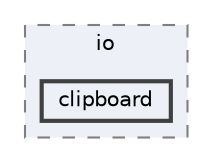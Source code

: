 digraph "/home/jam/Research/IRES-2025/dev/src/llm-scripts/testing/hypothesis-testing/hyp-env/lib/python3.12/site-packages/pandas/io/clipboard"
{
 // LATEX_PDF_SIZE
  bgcolor="transparent";
  edge [fontname=Helvetica,fontsize=10,labelfontname=Helvetica,labelfontsize=10];
  node [fontname=Helvetica,fontsize=10,shape=box,height=0.2,width=0.4];
  compound=true
  subgraph clusterdir_5a8268127c7643f2510e7be99364a80b {
    graph [ bgcolor="#edf0f7", pencolor="grey50", label="io", fontname=Helvetica,fontsize=10 style="filled,dashed", URL="dir_5a8268127c7643f2510e7be99364a80b.html",tooltip=""]
  dir_92daa42cd0906bd77bf0cbb25fe3040c [label="clipboard", fillcolor="#edf0f7", color="grey25", style="filled,bold", URL="dir_92daa42cd0906bd77bf0cbb25fe3040c.html",tooltip=""];
  }
}
